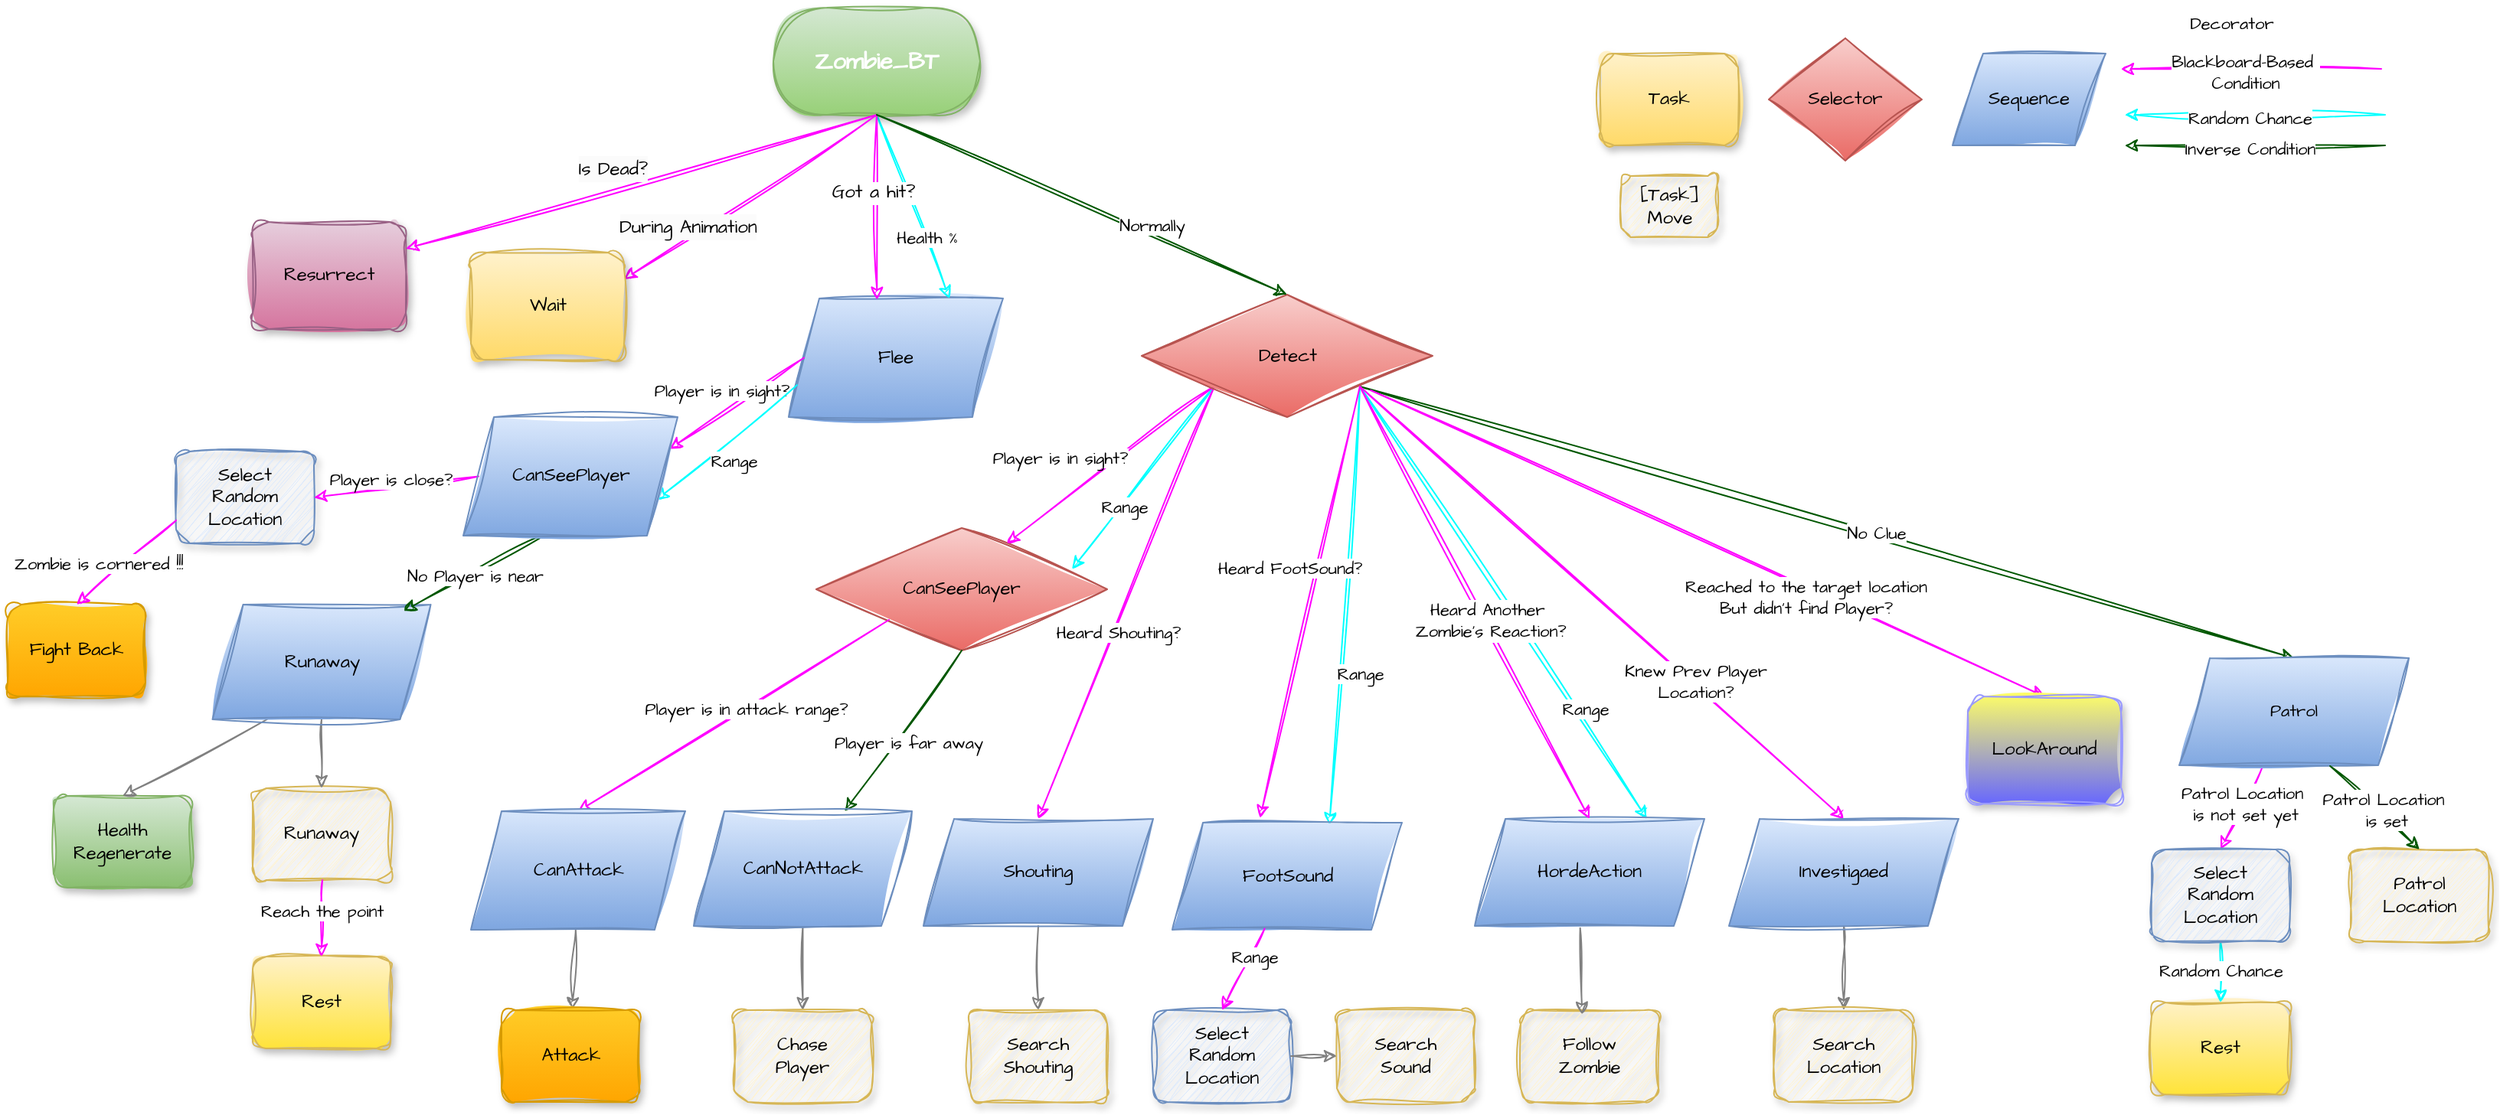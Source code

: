 <mxfile version="27.1.6">
  <diagram name="Page-1" id="10a91c8b-09ff-31b1-d368-03940ed4cc9e">
    <mxGraphModel dx="2084" dy="1140" grid="1" gridSize="10" guides="1" tooltips="1" connect="1" arrows="1" fold="1" page="1" pageScale="1" pageWidth="1100" pageHeight="850" background="none" math="0" shadow="0">
      <root>
        <mxCell id="0" />
        <mxCell id="1" parent="0" />
        <mxCell id="JoEFmla9b-kJ9-vileVf-28" value="Flee" style="shape=parallelogram;perimeter=parallelogramPerimeter;whiteSpace=wrap;html=1;fixedSize=1;sketch=1;hachureGap=4;jiggle=2;curveFitting=1;fontFamily=Architects Daughter;fontSource=https%3A%2F%2Ffonts.googleapis.com%2Fcss%3Ffamily%3DArchitects%2BDaughter;fillColor=#dae8fc;gradientColor=#7ea6e0;strokeColor=#6c8ebf;" parent="1" vertex="1">
          <mxGeometry x="670" y="200" width="140" height="77.5" as="geometry" />
        </mxCell>
        <mxCell id="UjzeRyzxe-JirhQYJkpm-44" style="rounded=0;sketch=1;hachureGap=4;jiggle=2;curveFitting=1;orthogonalLoop=1;jettySize=auto;html=1;fontFamily=Architects Daughter;fontSource=https%3A%2F%2Ffonts.googleapis.com%2Fcss%3Ffamily%3DArchitects%2BDaughter;anchorPointDirection=1;startFill=1;bendable=1;simplification=0;arcSize=20;fillOpacity=100;strokeOpacity=100;perimeterSpacing=0;orthogonal=0;jumpStyle=none;fillColor=#b0e3e6;strokeColor=#00FFFF;exitX=0.5;exitY=1;exitDx=0;exitDy=0;entryX=0.75;entryY=0;entryDx=0;entryDy=0;" parent="1" source="gGJAbAsKnIqdadsWA6wg-2" target="JoEFmla9b-kJ9-vileVf-28" edge="1">
          <mxGeometry relative="1" as="geometry">
            <mxPoint x="520" y="250" as="sourcePoint" />
            <mxPoint x="511.237" y="168.731" as="targetPoint" />
          </mxGeometry>
        </mxCell>
        <mxCell id="UjzeRyzxe-JirhQYJkpm-45" value="Health %" style="edgeLabel;html=1;align=center;verticalAlign=middle;resizable=0;points=[];sketch=1;hachureGap=4;jiggle=2;curveFitting=1;fontFamily=Architects Daughter;fontSource=https%3A%2F%2Ffonts.googleapis.com%2Fcss%3Ffamily%3DArchitects%2BDaughter;" parent="UjzeRyzxe-JirhQYJkpm-44" vertex="1" connectable="0">
          <mxGeometry x="0.049" y="2" relative="1" as="geometry">
            <mxPoint x="6" y="18" as="offset" />
          </mxGeometry>
        </mxCell>
        <mxCell id="HmZeAoz7OXI5nGcgTGWF-1" style="rounded=0;sketch=1;hachureGap=4;jiggle=2;curveFitting=1;orthogonalLoop=1;jettySize=auto;html=1;exitX=1;exitY=1;exitDx=0;exitDy=0;fontFamily=Architects Daughter;fontSource=https%3A%2F%2Ffonts.googleapis.com%2Fcss%3Ffamily%3DArchitects%2BDaughter;fillColor=#d5e8d4;gradientColor=#97d077;strokeColor=#00FFFF;entryX=0.75;entryY=0;entryDx=0;entryDy=0;" parent="1" source="gGJAbAsKnIqdadsWA6wg-8" target="UjzeRyzxe-JirhQYJkpm-38" edge="1">
          <mxGeometry relative="1" as="geometry">
            <mxPoint x="1119" y="210" as="sourcePoint" />
            <mxPoint x="1122.5" y="540" as="targetPoint" />
          </mxGeometry>
        </mxCell>
        <mxCell id="HmZeAoz7OXI5nGcgTGWF-2" value="Range" style="edgeLabel;html=1;align=center;verticalAlign=middle;resizable=0;points=[];sketch=1;hachureGap=4;jiggle=2;curveFitting=1;fontFamily=Architects Daughter;fontSource=https%3A%2F%2Ffonts.googleapis.com%2Fcss%3Ffamily%3DArchitects%2BDaughter;" parent="HmZeAoz7OXI5nGcgTGWF-1" vertex="1" connectable="0">
          <mxGeometry x="0.258" relative="1" as="geometry">
            <mxPoint x="29" y="32" as="offset" />
          </mxGeometry>
        </mxCell>
        <mxCell id="09XxZc1g37a5Un7T-y1D-8" style="rounded=0;sketch=1;hachureGap=4;jiggle=2;curveFitting=1;orthogonalLoop=1;jettySize=auto;html=1;exitX=1;exitY=1;exitDx=0;exitDy=0;fontFamily=Architects Daughter;fontSource=https%3A%2F%2Ffonts.googleapis.com%2Fcss%3Ffamily%3DArchitects%2BDaughter;fillColor=#d5e8d4;gradientColor=#97d077;strokeColor=#00FFFF;entryX=0.684;entryY=0.024;entryDx=0;entryDy=0;entryPerimeter=0;" parent="1" source="gGJAbAsKnIqdadsWA6wg-8" target="DmyO-TmC5lkpLwxQltIJ-2" edge="1">
          <mxGeometry relative="1" as="geometry">
            <mxPoint x="975.5" y="290" as="sourcePoint" />
            <mxPoint x="942.5" y="540" as="targetPoint" />
          </mxGeometry>
        </mxCell>
        <mxCell id="09XxZc1g37a5Un7T-y1D-10" value="Range" style="edgeLabel;html=1;align=center;verticalAlign=middle;resizable=0;points=[];sketch=1;hachureGap=4;jiggle=2;curveFitting=1;fontFamily=Architects Daughter;fontSource=https%3A%2F%2Ffonts.googleapis.com%2Fcss%3Ffamily%3DArchitects%2BDaughter;" parent="09XxZc1g37a5Un7T-y1D-8" vertex="1" connectable="0">
          <mxGeometry x="0.258" relative="1" as="geometry">
            <mxPoint x="12" y="7" as="offset" />
          </mxGeometry>
        </mxCell>
        <mxCell id="DmyO-TmC5lkpLwxQltIJ-7" style="rounded=0;sketch=1;hachureGap=4;jiggle=2;curveFitting=1;orthogonalLoop=1;jettySize=auto;html=1;exitX=1;exitY=1;exitDx=0;exitDy=0;entryX=0.382;entryY=-0.043;entryDx=0;entryDy=0;fontFamily=Architects Daughter;fontSource=https%3A%2F%2Ffonts.googleapis.com%2Fcss%3Ffamily%3DArchitects%2BDaughter;fillColor=#d5e8d4;gradientColor=#97d077;strokeColor=#FF00FF;entryPerimeter=0;" parent="1" source="gGJAbAsKnIqdadsWA6wg-8" target="DmyO-TmC5lkpLwxQltIJ-2" edge="1">
          <mxGeometry relative="1" as="geometry" />
        </mxCell>
        <mxCell id="UjzeRyzxe-JirhQYJkpm-43" value="Heard FootSound?" style="edgeLabel;html=1;align=center;verticalAlign=middle;resizable=0;points=[];sketch=1;hachureGap=4;jiggle=2;curveFitting=1;fontFamily=Architects Daughter;fontSource=https%3A%2F%2Ffonts.googleapis.com%2Fcss%3Ffamily%3DArchitects%2BDaughter;" parent="DmyO-TmC5lkpLwxQltIJ-7" vertex="1" connectable="0">
          <mxGeometry x="-0.35" y="-3" relative="1" as="geometry">
            <mxPoint x="-22" y="27" as="offset" />
          </mxGeometry>
        </mxCell>
        <mxCell id="gGJAbAsKnIqdadsWA6wg-10" value="CanSeePlayer" style="rhombus;whiteSpace=wrap;html=1;sketch=1;hachureGap=4;jiggle=2;curveFitting=1;fontFamily=Architects Daughter;fontSource=https%3A%2F%2Ffonts.googleapis.com%2Fcss%3Ffamily%3DArchitects%2BDaughter;fillColor=#f8cecc;gradientColor=#ea6b66;strokeColor=#b85450;" parent="1" vertex="1">
          <mxGeometry x="688" y="350" width="190" height="80" as="geometry" />
        </mxCell>
        <mxCell id="09XxZc1g37a5Un7T-y1D-5" style="rounded=0;sketch=1;hachureGap=4;jiggle=2;curveFitting=1;orthogonalLoop=1;jettySize=auto;html=1;exitX=0;exitY=1;exitDx=0;exitDy=0;fontFamily=Architects Daughter;fontSource=https%3A%2F%2Ffonts.googleapis.com%2Fcss%3Ffamily%3DArchitects%2BDaughter;anchorPointDirection=1;startFill=1;bendable=1;simplification=0;arcSize=20;fillOpacity=100;strokeOpacity=100;perimeterSpacing=0;orthogonal=0;jumpStyle=none;fillColor=#d5e8d4;gradientColor=#97d077;strokeColor=#00FFFF;entryX=0.879;entryY=0.336;entryDx=0;entryDy=0;entryPerimeter=0;" parent="1" source="gGJAbAsKnIqdadsWA6wg-8" target="gGJAbAsKnIqdadsWA6wg-10" edge="1">
          <mxGeometry relative="1" as="geometry">
            <mxPoint x="880.5" y="290" as="sourcePoint" />
            <mxPoint x="745.5" y="376" as="targetPoint" />
          </mxGeometry>
        </mxCell>
        <mxCell id="09XxZc1g37a5Un7T-y1D-7" value="Range" style="edgeLabel;html=1;align=center;verticalAlign=middle;resizable=0;points=[];sketch=1;hachureGap=4;jiggle=2;curveFitting=1;fontFamily=Architects Daughter;fontSource=https%3A%2F%2Ffonts.googleapis.com%2Fcss%3Ffamily%3DArchitects%2BDaughter;" parent="09XxZc1g37a5Un7T-y1D-5" vertex="1" connectable="0">
          <mxGeometry x="0.3" y="1" relative="1" as="geometry">
            <mxPoint as="offset" />
          </mxGeometry>
        </mxCell>
        <mxCell id="gGJAbAsKnIqdadsWA6wg-2" value="&lt;div&gt;&lt;font style=&quot;color: rgb(255, 255, 255); font-size: 15px;&quot;&gt;&lt;b&gt;Zombie_&lt;span style=&quot;background-color: initial;&quot;&gt;BT&lt;/span&gt;&lt;/b&gt;&lt;/font&gt;&lt;/div&gt;" style="whiteSpace=wrap;html=1;rounded=1;shadow=1;labelBackgroundColor=none;strokeWidth=1;fontFamily=Architects Daughter;fontSize=12;align=center;sketch=1;curveFitting=1;jiggle=2;fontSource=https%3A%2F%2Ffonts.googleapis.com%2Fcss%3Ffamily%3DArchitects%2BDaughter;arcSize=50;fillColor=#d5e8d4;strokeColor=#82b366;gradientColor=#97d077;" parent="1" vertex="1">
          <mxGeometry x="660" y="10" width="135" height="70" as="geometry" />
        </mxCell>
        <mxCell id="gGJAbAsKnIqdadsWA6wg-14" style="rounded=0;sketch=1;hachureGap=4;jiggle=2;curveFitting=1;orthogonalLoop=1;jettySize=auto;html=1;exitX=0;exitY=1;exitDx=0;exitDy=0;fontFamily=Architects Daughter;fontSource=https%3A%2F%2Ffonts.googleapis.com%2Fcss%3Ffamily%3DArchitects%2BDaughter;anchorPointDirection=1;startFill=1;bendable=1;simplification=0;arcSize=20;fillOpacity=100;strokeOpacity=100;perimeterSpacing=0;orthogonal=0;jumpStyle=none;fillColor=#d5e8d4;gradientColor=#97d077;strokeColor=#FF00FF;entryX=0.655;entryY=0.125;entryDx=0;entryDy=0;entryPerimeter=0;" parent="1" source="gGJAbAsKnIqdadsWA6wg-8" target="gGJAbAsKnIqdadsWA6wg-10" edge="1">
          <mxGeometry relative="1" as="geometry" />
        </mxCell>
        <mxCell id="UjzeRyzxe-JirhQYJkpm-3" value="Player is in sight?" style="edgeLabel;html=1;align=center;verticalAlign=middle;resizable=0;points=[];sketch=1;hachureGap=4;jiggle=2;curveFitting=1;fontFamily=Architects Daughter;fontSource=https%3A%2F%2Ffonts.googleapis.com%2Fcss%3Ffamily%3DArchitects%2BDaughter;" parent="gGJAbAsKnIqdadsWA6wg-14" vertex="1" connectable="0">
          <mxGeometry x="0.031" y="-3" relative="1" as="geometry">
            <mxPoint x="-30" y="-4" as="offset" />
          </mxGeometry>
        </mxCell>
        <mxCell id="DmyO-TmC5lkpLwxQltIJ-4" style="rounded=0;sketch=1;hachureGap=4;jiggle=2;curveFitting=1;orthogonalLoop=1;jettySize=auto;html=1;exitX=1;exitY=1;exitDx=0;exitDy=0;entryX=0.5;entryY=0;entryDx=0;entryDy=0;fontFamily=Architects Daughter;fontSource=https%3A%2F%2Ffonts.googleapis.com%2Fcss%3Ffamily%3DArchitects%2BDaughter;fillColor=#008a00;strokeColor=#005700;" parent="1" source="gGJAbAsKnIqdadsWA6wg-8" target="DmyO-TmC5lkpLwxQltIJ-3" edge="1">
          <mxGeometry relative="1" as="geometry" />
        </mxCell>
        <mxCell id="UjzeRyzxe-JirhQYJkpm-7" value="No Clue" style="edgeLabel;html=1;align=center;verticalAlign=middle;resizable=0;points=[];sketch=1;hachureGap=4;jiggle=2;curveFitting=1;fontFamily=Architects Daughter;fontSource=https%3A%2F%2Ffonts.googleapis.com%2Fcss%3Ffamily%3DArchitects%2BDaughter;" parent="DmyO-TmC5lkpLwxQltIJ-4" vertex="1" connectable="0">
          <mxGeometry x="0.101" y="3" relative="1" as="geometry">
            <mxPoint as="offset" />
          </mxGeometry>
        </mxCell>
        <mxCell id="DmyO-TmC5lkpLwxQltIJ-6" style="rounded=0;sketch=1;hachureGap=4;jiggle=2;curveFitting=1;orthogonalLoop=1;jettySize=auto;html=1;exitX=0;exitY=1;exitDx=0;exitDy=0;entryX=0.5;entryY=0;entryDx=0;entryDy=0;fontFamily=Architects Daughter;fontSource=https%3A%2F%2Ffonts.googleapis.com%2Fcss%3Ffamily%3DArchitects%2BDaughter;fillColor=#d5e8d4;gradientColor=#97d077;strokeColor=#FF00FF;" parent="1" source="gGJAbAsKnIqdadsWA6wg-8" target="DmyO-TmC5lkpLwxQltIJ-1" edge="1">
          <mxGeometry relative="1" as="geometry" />
        </mxCell>
        <mxCell id="UjzeRyzxe-JirhQYJkpm-4" value="Heard Shouting?" style="edgeLabel;html=1;align=center;verticalAlign=middle;resizable=0;points=[];sketch=1;hachureGap=4;jiggle=2;curveFitting=1;fontFamily=Architects Daughter;fontSource=https%3A%2F%2Ffonts.googleapis.com%2Fcss%3Ffamily%3DArchitects%2BDaughter;" parent="DmyO-TmC5lkpLwxQltIJ-6" vertex="1" connectable="0">
          <mxGeometry x="-0.056" y="2" relative="1" as="geometry">
            <mxPoint x="-11" y="26" as="offset" />
          </mxGeometry>
        </mxCell>
        <mxCell id="DmyO-TmC5lkpLwxQltIJ-9" style="rounded=0;sketch=1;hachureGap=4;jiggle=2;curveFitting=1;orthogonalLoop=1;jettySize=auto;html=1;entryX=0.5;entryY=0;entryDx=0;entryDy=0;fontFamily=Architects Daughter;fontSource=https%3A%2F%2Ffonts.googleapis.com%2Fcss%3Ffamily%3DArchitects%2BDaughter;fillColor=#d5e8d4;gradientColor=#97d077;strokeColor=#FF00FF;exitX=1;exitY=1;exitDx=0;exitDy=0;" parent="1" source="gGJAbAsKnIqdadsWA6wg-8" target="DmyO-TmC5lkpLwxQltIJ-8" edge="1">
          <mxGeometry relative="1" as="geometry">
            <mxPoint x="1082.5" y="280" as="sourcePoint" />
          </mxGeometry>
        </mxCell>
        <mxCell id="UjzeRyzxe-JirhQYJkpm-6" value="Knew Prev Player&lt;br&gt;Location?" style="edgeLabel;html=1;align=center;verticalAlign=middle;resizable=0;points=[];sketch=1;hachureGap=4;jiggle=2;curveFitting=1;fontFamily=Architects Daughter;fontSource=https%3A%2F%2Ffonts.googleapis.com%2Fcss%3Ffamily%3DArchitects%2BDaughter;" parent="DmyO-TmC5lkpLwxQltIJ-9" vertex="1" connectable="0">
          <mxGeometry x="0.062" y="1" relative="1" as="geometry">
            <mxPoint x="50" y="43" as="offset" />
          </mxGeometry>
        </mxCell>
        <mxCell id="gGJAbAsKnIqdadsWA6wg-8" value="Detect" style="rhombus;whiteSpace=wrap;html=1;sketch=1;hachureGap=4;jiggle=2;curveFitting=1;fontFamily=Architects Daughter;fontSource=https%3A%2F%2Ffonts.googleapis.com%2Fcss%3Ffamily%3DArchitects%2BDaughter;fillColor=#f8cecc;gradientColor=#ea6b66;strokeColor=#b85450;" parent="1" vertex="1">
          <mxGeometry x="900.5" y="197.5" width="190" height="80" as="geometry" />
        </mxCell>
        <mxCell id="DmyO-TmC5lkpLwxQltIJ-13" style="rounded=0;sketch=1;hachureGap=4;jiggle=2;curveFitting=1;orthogonalLoop=1;jettySize=auto;html=1;exitX=0;exitY=1;exitDx=0;exitDy=0;entryX=0.5;entryY=0;entryDx=0;entryDy=0;fontFamily=Architects Daughter;fontSource=https%3A%2F%2Ffonts.googleapis.com%2Fcss%3Ffamily%3DArchitects%2BDaughter;fillColor=#d5e8d4;gradientColor=#97d077;strokeColor=#FF00FF;" parent="1" source="gGJAbAsKnIqdadsWA6wg-10" target="DmyO-TmC5lkpLwxQltIJ-11" edge="1">
          <mxGeometry relative="1" as="geometry" />
        </mxCell>
        <mxCell id="UjzeRyzxe-JirhQYJkpm-8" value="Player is in attack range?" style="edgeLabel;html=1;align=center;verticalAlign=middle;resizable=0;points=[];sketch=1;hachureGap=4;jiggle=2;curveFitting=1;fontFamily=Architects Daughter;fontSource=https%3A%2F%2Ffonts.googleapis.com%2Fcss%3Ffamily%3DArchitects%2BDaughter;" parent="DmyO-TmC5lkpLwxQltIJ-13" vertex="1" connectable="0">
          <mxGeometry x="-0.075" relative="1" as="geometry">
            <mxPoint as="offset" />
          </mxGeometry>
        </mxCell>
        <mxCell id="DmyO-TmC5lkpLwxQltIJ-14" style="rounded=0;sketch=1;hachureGap=4;jiggle=2;curveFitting=1;orthogonalLoop=1;jettySize=auto;html=1;fontFamily=Architects Daughter;fontSource=https%3A%2F%2Ffonts.googleapis.com%2Fcss%3Ffamily%3DArchitects%2BDaughter;fillColor=#008a00;gradientColor=#97d077;strokeColor=#005700;align=center;verticalAlign=middle;fontSize=11;fontColor=default;labelBackgroundColor=default;endArrow=classic;exitX=0.5;exitY=1;exitDx=0;exitDy=0;" parent="1" source="gGJAbAsKnIqdadsWA6wg-10" target="DmyO-TmC5lkpLwxQltIJ-12" edge="1">
          <mxGeometry relative="1" as="geometry">
            <mxPoint x="582.5" y="310" as="sourcePoint" />
          </mxGeometry>
        </mxCell>
        <mxCell id="UjzeRyzxe-JirhQYJkpm-9" value="Player is far away" style="edgeLabel;html=1;align=center;verticalAlign=middle;resizable=0;points=[];sketch=1;hachureGap=4;jiggle=2;curveFitting=1;fontFamily=Architects Daughter;fontSource=https%3A%2F%2Ffonts.googleapis.com%2Fcss%3Ffamily%3DArchitects%2BDaughter;rounded=0;strokeColor=#005700;fontSize=11;fontColor=default;labelBackgroundColor=default;fillColor=#008a00;" parent="DmyO-TmC5lkpLwxQltIJ-14" vertex="1" connectable="0">
          <mxGeometry x="0.031" relative="1" as="geometry">
            <mxPoint x="4" y="6" as="offset" />
          </mxGeometry>
        </mxCell>
        <mxCell id="gGJAbAsKnIqdadsWA6wg-11" value="Selector" style="rhombus;whiteSpace=wrap;html=1;sketch=1;hachureGap=4;jiggle=2;curveFitting=1;fontFamily=Architects Daughter;fontSource=https%3A%2F%2Ffonts.googleapis.com%2Fcss%3Ffamily%3DArchitects%2BDaughter;fillColor=#f8cecc;gradientColor=#ea6b66;strokeColor=#b85450;" parent="1" vertex="1">
          <mxGeometry x="1310" y="30" width="100" height="80" as="geometry" />
        </mxCell>
        <mxCell id="gGJAbAsKnIqdadsWA6wg-12" value="&lt;div&gt;Task&lt;/div&gt;" style="whiteSpace=wrap;html=1;rounded=1;shadow=1;labelBackgroundColor=none;strokeWidth=1;fontFamily=Architects Daughter;fontSize=12;align=center;sketch=1;curveFitting=1;jiggle=2;fontSource=https%3A%2F%2Ffonts.googleapis.com%2Fcss%3Ffamily%3DArchitects%2BDaughter;fillColor=#fff2cc;gradientColor=#ffd966;strokeColor=#d6b656;" parent="1" vertex="1">
          <mxGeometry x="1200" y="40" width="90" height="60" as="geometry" />
        </mxCell>
        <mxCell id="gGJAbAsKnIqdadsWA6wg-13" value="Sequence" style="shape=parallelogram;perimeter=parallelogramPerimeter;whiteSpace=wrap;html=1;fixedSize=1;sketch=1;hachureGap=4;jiggle=2;curveFitting=1;fontFamily=Architects Daughter;fontSource=https%3A%2F%2Ffonts.googleapis.com%2Fcss%3Ffamily%3DArchitects%2BDaughter;fillColor=#dae8fc;gradientColor=#7ea6e0;strokeColor=#6c8ebf;" parent="1" vertex="1">
          <mxGeometry x="1430" y="40" width="100" height="60" as="geometry" />
        </mxCell>
        <mxCell id="DmyO-TmC5lkpLwxQltIJ-25" style="rounded=0;sketch=1;hachureGap=4;jiggle=2;curveFitting=1;orthogonalLoop=1;jettySize=auto;html=1;entryX=0.5;entryY=0;entryDx=0;entryDy=0;fontFamily=Architects Daughter;fontSource=https%3A%2F%2Ffonts.googleapis.com%2Fcss%3Ffamily%3DArchitects%2BDaughter;strokeColor=#808080;" parent="1" source="DmyO-TmC5lkpLwxQltIJ-1" target="DmyO-TmC5lkpLwxQltIJ-20" edge="1">
          <mxGeometry relative="1" as="geometry" />
        </mxCell>
        <mxCell id="DmyO-TmC5lkpLwxQltIJ-1" value="Shouting" style="shape=parallelogram;perimeter=parallelogramPerimeter;whiteSpace=wrap;html=1;fixedSize=1;sketch=1;hachureGap=4;jiggle=2;curveFitting=1;fontFamily=Architects Daughter;fontSource=https%3A%2F%2Ffonts.googleapis.com%2Fcss%3Ffamily%3DArchitects%2BDaughter;fillColor=#dae8fc;gradientColor=#7ea6e0;strokeColor=#6c8ebf;" parent="1" vertex="1">
          <mxGeometry x="758" y="540" width="150" height="70" as="geometry" />
        </mxCell>
        <mxCell id="DmyO-TmC5lkpLwxQltIJ-2" value="FootSound" style="shape=parallelogram;perimeter=parallelogramPerimeter;whiteSpace=wrap;html=1;fixedSize=1;sketch=1;hachureGap=4;jiggle=2;curveFitting=1;fontFamily=Architects Daughter;fontSource=https%3A%2F%2Ffonts.googleapis.com%2Fcss%3Ffamily%3DArchitects%2BDaughter;fillColor=#dae8fc;gradientColor=#7ea6e0;strokeColor=#6c8ebf;" parent="1" vertex="1">
          <mxGeometry x="920.5" y="542.5" width="150" height="70" as="geometry" />
        </mxCell>
        <mxCell id="DmyO-TmC5lkpLwxQltIJ-28" style="rounded=0;sketch=1;hachureGap=4;jiggle=2;curveFitting=1;orthogonalLoop=1;jettySize=auto;html=1;exitX=0.36;exitY=1.027;exitDx=0;exitDy=0;entryX=0.5;entryY=0;entryDx=0;entryDy=0;fontFamily=Architects Daughter;fontSource=https%3A%2F%2Ffonts.googleapis.com%2Fcss%3Ffamily%3DArchitects%2BDaughter;strokeColor=#FF00FF;fillColor=#008a00;exitPerimeter=0;" parent="1" source="DmyO-TmC5lkpLwxQltIJ-3" target="8jHAZU9srkW0LFbLFwic-4" edge="1">
          <mxGeometry relative="1" as="geometry">
            <mxPoint x="1605" y="550" as="targetPoint" />
          </mxGeometry>
        </mxCell>
        <mxCell id="8jHAZU9srkW0LFbLFwic-7" value="Patrol Location&amp;nbsp;&lt;div&gt;is not set yet&lt;/div&gt;" style="edgeLabel;html=1;align=center;verticalAlign=middle;resizable=0;points=[];sketch=1;hachureGap=4;jiggle=2;curveFitting=1;fontFamily=Architects Daughter;fontSource=https%3A%2F%2Ffonts.googleapis.com%2Fcss%3Ffamily%3DArchitects%2BDaughter;" parent="DmyO-TmC5lkpLwxQltIJ-28" vertex="1" connectable="0">
          <mxGeometry x="-0.148" relative="1" as="geometry">
            <mxPoint as="offset" />
          </mxGeometry>
        </mxCell>
        <mxCell id="DmyO-TmC5lkpLwxQltIJ-3" value="&lt;span style=&quot;font-size: 11px; text-wrap-mode: nowrap;&quot;&gt;Patrol&lt;/span&gt;" style="shape=parallelogram;perimeter=parallelogramPerimeter;whiteSpace=wrap;html=1;fixedSize=1;sketch=1;hachureGap=4;jiggle=2;curveFitting=1;fontFamily=Architects Daughter;fontSource=https%3A%2F%2Ffonts.googleapis.com%2Fcss%3Ffamily%3DArchitects%2BDaughter;fillColor=#dae8fc;gradientColor=#7ea6e0;strokeColor=#6c8ebf;align=center;verticalAlign=middle;fontSize=12;fontColor=default;" parent="1" vertex="1">
          <mxGeometry x="1578" y="435" width="150" height="70" as="geometry" />
        </mxCell>
        <mxCell id="DmyO-TmC5lkpLwxQltIJ-27" style="rounded=0;sketch=1;hachureGap=4;jiggle=2;curveFitting=1;orthogonalLoop=1;jettySize=auto;html=1;exitX=0.5;exitY=1;exitDx=0;exitDy=0;entryX=0.5;entryY=0;entryDx=0;entryDy=0;fontFamily=Architects Daughter;fontSource=https%3A%2F%2Ffonts.googleapis.com%2Fcss%3Ffamily%3DArchitects%2BDaughter;strokeColor=#808080;" parent="1" source="DmyO-TmC5lkpLwxQltIJ-8" target="DmyO-TmC5lkpLwxQltIJ-23" edge="1">
          <mxGeometry relative="1" as="geometry" />
        </mxCell>
        <mxCell id="DmyO-TmC5lkpLwxQltIJ-8" value="Investigaed" style="shape=parallelogram;perimeter=parallelogramPerimeter;whiteSpace=wrap;html=1;fixedSize=1;sketch=1;hachureGap=4;jiggle=2;curveFitting=1;fontFamily=Architects Daughter;fontSource=https%3A%2F%2Ffonts.googleapis.com%2Fcss%3Ffamily%3DArchitects%2BDaughter;fillColor=#dae8fc;gradientColor=#7ea6e0;strokeColor=#6c8ebf;" parent="1" vertex="1">
          <mxGeometry x="1284" y="540" width="150" height="70" as="geometry" />
        </mxCell>
        <mxCell id="DmyO-TmC5lkpLwxQltIJ-17" style="rounded=0;sketch=1;hachureGap=4;jiggle=2;curveFitting=1;orthogonalLoop=1;jettySize=auto;html=1;fontFamily=Architects Daughter;fontSource=https%3A%2F%2Ffonts.googleapis.com%2Fcss%3Ffamily%3DArchitects%2BDaughter;fillColor=#f5f5f5;strokeColor=#808080;gradientColor=#b3b3b3;" parent="1" source="DmyO-TmC5lkpLwxQltIJ-11" target="DmyO-TmC5lkpLwxQltIJ-15" edge="1">
          <mxGeometry relative="1" as="geometry" />
        </mxCell>
        <mxCell id="DmyO-TmC5lkpLwxQltIJ-11" value="CanAttack" style="shape=parallelogram;perimeter=parallelogramPerimeter;whiteSpace=wrap;html=1;fixedSize=1;sketch=1;hachureGap=4;jiggle=2;curveFitting=1;fontFamily=Architects Daughter;fontSource=https%3A%2F%2Ffonts.googleapis.com%2Fcss%3Ffamily%3DArchitects%2BDaughter;fillColor=#dae8fc;gradientColor=#7ea6e0;strokeColor=#6c8ebf;" parent="1" vertex="1">
          <mxGeometry x="462.5" y="535" width="140" height="77.5" as="geometry" />
        </mxCell>
        <mxCell id="DmyO-TmC5lkpLwxQltIJ-18" style="rounded=0;sketch=1;hachureGap=4;jiggle=2;curveFitting=1;orthogonalLoop=1;jettySize=auto;html=1;exitX=0.5;exitY=1;exitDx=0;exitDy=0;entryX=0.5;entryY=0;entryDx=0;entryDy=0;fontFamily=Architects Daughter;fontSource=https%3A%2F%2Ffonts.googleapis.com%2Fcss%3Ffamily%3DArchitects%2BDaughter;strokeColor=#808080;" parent="1" source="DmyO-TmC5lkpLwxQltIJ-12" target="DmyO-TmC5lkpLwxQltIJ-16" edge="1">
          <mxGeometry relative="1" as="geometry" />
        </mxCell>
        <mxCell id="DmyO-TmC5lkpLwxQltIJ-12" value="CanNotAttack" style="shape=parallelogram;perimeter=parallelogramPerimeter;whiteSpace=wrap;html=1;fixedSize=1;sketch=1;hachureGap=4;jiggle=2;curveFitting=1;fontFamily=Architects Daughter;fontSource=https%3A%2F%2Ffonts.googleapis.com%2Fcss%3Ffamily%3DArchitects%2BDaughter;fillColor=#dae8fc;gradientColor=#7ea6e0;strokeColor=#6c8ebf;align=center;verticalAlign=middle;fontSize=12;fontColor=default;" parent="1" vertex="1">
          <mxGeometry x="608" y="535" width="142.5" height="75" as="geometry" />
        </mxCell>
        <mxCell id="DmyO-TmC5lkpLwxQltIJ-15" value="&lt;div&gt;Attack&lt;/div&gt;" style="whiteSpace=wrap;html=1;rounded=1;shadow=1;labelBackgroundColor=none;strokeWidth=1;fontFamily=Architects Daughter;fontSize=12;align=center;sketch=1;curveFitting=1;jiggle=2;fontSource=https%3A%2F%2Ffonts.googleapis.com%2Fcss%3Ffamily%3DArchitects%2BDaughter;fillColor=#ffcd28;strokeColor=#d79b00;gradientColor=#ffa500;" parent="1" vertex="1">
          <mxGeometry x="482.5" y="665" width="90" height="60" as="geometry" />
        </mxCell>
        <mxCell id="DmyO-TmC5lkpLwxQltIJ-16" value="&lt;div&gt;Chase&lt;br&gt;Player&lt;/div&gt;" style="whiteSpace=wrap;html=1;rounded=1;shadow=1;labelBackgroundColor=none;strokeWidth=1;fontFamily=Architects Daughter;fontSize=12;align=center;sketch=1;curveFitting=1;jiggle=2;fontSource=https%3A%2F%2Ffonts.googleapis.com%2Fcss%3Ffamily%3DArchitects%2BDaughter;fillColor=#fff2cc;gradientColor=#ffd966;strokeColor=#d6b656;fillStyle=hachure;verticalAlign=middle;fontColor=default;" parent="1" vertex="1">
          <mxGeometry x="634.25" y="665" width="90" height="60" as="geometry" />
        </mxCell>
        <mxCell id="DmyO-TmC5lkpLwxQltIJ-20" value="&lt;div&gt;Search&lt;br&gt;Shouting&lt;/div&gt;" style="whiteSpace=wrap;html=1;rounded=1;shadow=1;labelBackgroundColor=none;strokeWidth=1;fontFamily=Architects Daughter;fontSize=12;align=center;sketch=1;curveFitting=1;jiggle=2;fontSource=https%3A%2F%2Ffonts.googleapis.com%2Fcss%3Ffamily%3DArchitects%2BDaughter;fillColor=#fff2cc;gradientColor=#ffd966;strokeColor=#d6b656;fillStyle=hachure;verticalAlign=middle;fontColor=default;" parent="1" vertex="1">
          <mxGeometry x="788" y="665" width="90" height="60" as="geometry" />
        </mxCell>
        <mxCell id="DmyO-TmC5lkpLwxQltIJ-22" value="Search&lt;br&gt;Sound" style="whiteSpace=wrap;html=1;rounded=1;shadow=1;labelBackgroundColor=none;strokeWidth=1;fontFamily=Architects Daughter;fontSize=12;align=center;sketch=1;curveFitting=1;jiggle=2;fontSource=https%3A%2F%2Ffonts.googleapis.com%2Fcss%3Ffamily%3DArchitects%2BDaughter;fillColor=#fff2cc;gradientColor=#ffd966;strokeColor=#d6b656;fillStyle=hachure;verticalAlign=middle;fontColor=default;" parent="1" vertex="1">
          <mxGeometry x="1028" y="665" width="90" height="60" as="geometry" />
        </mxCell>
        <mxCell id="DmyO-TmC5lkpLwxQltIJ-23" value="Search&lt;br&gt;Location" style="whiteSpace=wrap;html=1;rounded=1;shadow=1;labelBackgroundColor=none;strokeWidth=1;fontFamily=Architects Daughter;fontSize=12;align=center;sketch=1;curveFitting=1;jiggle=2;fontSource=https%3A%2F%2Ffonts.googleapis.com%2Fcss%3Ffamily%3DArchitects%2BDaughter;fillColor=#fff2cc;gradientColor=#ffd966;strokeColor=#d6b656;fillStyle=hachure;verticalAlign=middle;fontColor=default;" parent="1" vertex="1">
          <mxGeometry x="1314" y="665" width="90" height="60" as="geometry" />
        </mxCell>
        <mxCell id="UjzeRyzxe-JirhQYJkpm-1" style="rounded=0;sketch=1;hachureGap=4;jiggle=2;curveFitting=1;orthogonalLoop=1;jettySize=auto;html=1;fontFamily=Architects Daughter;fontSource=https%3A%2F%2Ffonts.googleapis.com%2Fcss%3Ffamily%3DArchitects%2BDaughter;anchorPointDirection=1;startFill=1;bendable=1;simplification=0;arcSize=20;fillOpacity=100;strokeOpacity=100;perimeterSpacing=0;orthogonal=0;jumpStyle=none;strokeColor=#FF00FF;fillColor=#e3c800;" parent="1" edge="1">
          <mxGeometry relative="1" as="geometry">
            <mxPoint x="1710" y="50" as="sourcePoint" />
            <mxPoint x="1540" y="50" as="targetPoint" />
          </mxGeometry>
        </mxCell>
        <mxCell id="UjzeRyzxe-JirhQYJkpm-2" value="Blackboard-Based&amp;nbsp;&lt;div&gt;Condition&lt;/div&gt;" style="edgeLabel;html=1;align=center;verticalAlign=middle;resizable=0;points=[];sketch=1;hachureGap=4;jiggle=2;curveFitting=1;fontFamily=Architects Daughter;fontSource=https%3A%2F%2Ffonts.googleapis.com%2Fcss%3Ffamily%3DArchitects%2BDaughter;" parent="UjzeRyzxe-JirhQYJkpm-1" vertex="1" connectable="0">
          <mxGeometry x="0.049" y="2" relative="1" as="geometry">
            <mxPoint as="offset" />
          </mxGeometry>
        </mxCell>
        <mxCell id="UjzeRyzxe-JirhQYJkpm-10" value="Rest" style="whiteSpace=wrap;html=1;rounded=1;shadow=1;labelBackgroundColor=none;strokeWidth=1;fontFamily=Architects Daughter;fontSize=12;align=center;sketch=1;curveFitting=1;jiggle=2;fontSource=https%3A%2F%2Ffonts.googleapis.com%2Fcss%3Ffamily%3DArchitects%2BDaughter;fillColor=#fff2cc;gradientColor=#FFE337;strokeColor=#d6b656;" parent="1" vertex="1">
          <mxGeometry x="1560" y="660" width="90" height="60" as="geometry" />
        </mxCell>
        <mxCell id="UjzeRyzxe-JirhQYJkpm-11" style="rounded=0;sketch=1;hachureGap=4;jiggle=2;curveFitting=1;orthogonalLoop=1;jettySize=auto;html=1;entryX=0.5;entryY=0;entryDx=0;entryDy=0;fontFamily=Architects Daughter;fontSource=https%3A%2F%2Ffonts.googleapis.com%2Fcss%3Ffamily%3DArchitects%2BDaughter;fillColor=#d5e8d4;gradientColor=#97d077;strokeColor=#00FFFF;exitX=0.5;exitY=1;exitDx=0;exitDy=0;" parent="1" source="8jHAZU9srkW0LFbLFwic-4" target="UjzeRyzxe-JirhQYJkpm-10" edge="1">
          <mxGeometry relative="1" as="geometry">
            <mxPoint x="1605" y="610" as="sourcePoint" />
            <mxPoint x="1833" y="675" as="targetPoint" />
          </mxGeometry>
        </mxCell>
        <mxCell id="UjzeRyzxe-JirhQYJkpm-13" value="Random Chance" style="edgeLabel;html=1;align=center;verticalAlign=middle;resizable=0;points=[];sketch=1;hachureGap=4;jiggle=2;curveFitting=1;fontFamily=Architects Daughter;fontSource=https%3A%2F%2Ffonts.googleapis.com%2Fcss%3Ffamily%3DArchitects%2BDaughter;" parent="UjzeRyzxe-JirhQYJkpm-11" vertex="1" connectable="0">
          <mxGeometry x="0.138" y="3" relative="1" as="geometry">
            <mxPoint x="-3" y="-4" as="offset" />
          </mxGeometry>
        </mxCell>
        <mxCell id="UjzeRyzxe-JirhQYJkpm-15" value="Decorator" style="edgeLabel;html=1;align=center;verticalAlign=middle;resizable=0;points=[];sketch=1;hachureGap=4;jiggle=2;curveFitting=1;fontFamily=Architects Daughter;fontSource=https%3A%2F%2Ffonts.googleapis.com%2Fcss%3Ffamily%3DArchitects%2BDaughter;" parent="1" vertex="1" connectable="0">
          <mxGeometry x="1611.999" y="19.996" as="geometry" />
        </mxCell>
        <mxCell id="UjzeRyzxe-JirhQYJkpm-16" style="rounded=0;sketch=1;hachureGap=4;jiggle=2;curveFitting=1;orthogonalLoop=1;jettySize=auto;html=1;fontFamily=Architects Daughter;fontSource=https%3A%2F%2Ffonts.googleapis.com%2Fcss%3Ffamily%3DArchitects%2BDaughter;anchorPointDirection=1;startFill=1;bendable=1;simplification=0;arcSize=20;fillOpacity=100;strokeOpacity=100;perimeterSpacing=0;orthogonal=0;jumpStyle=none;fillColor=#b0e3e6;strokeColor=#00FFFF;" parent="1" edge="1">
          <mxGeometry relative="1" as="geometry">
            <mxPoint x="1712.5" y="80" as="sourcePoint" />
            <mxPoint x="1542.5" y="80" as="targetPoint" />
          </mxGeometry>
        </mxCell>
        <mxCell id="UjzeRyzxe-JirhQYJkpm-17" value="Random Chance" style="edgeLabel;html=1;align=center;verticalAlign=middle;resizable=0;points=[];sketch=1;hachureGap=4;jiggle=2;curveFitting=1;fontFamily=Architects Daughter;fontSource=https%3A%2F%2Ffonts.googleapis.com%2Fcss%3Ffamily%3DArchitects%2BDaughter;" parent="UjzeRyzxe-JirhQYJkpm-16" vertex="1" connectable="0">
          <mxGeometry x="0.049" y="2" relative="1" as="geometry">
            <mxPoint as="offset" />
          </mxGeometry>
        </mxCell>
        <mxCell id="UjzeRyzxe-JirhQYJkpm-19" style="rounded=0;sketch=1;hachureGap=4;jiggle=2;curveFitting=1;orthogonalLoop=1;jettySize=auto;html=1;exitX=0.5;exitY=1;exitDx=0;exitDy=0;fontFamily=Architects Daughter;fontSource=https%3A%2F%2Ffonts.googleapis.com%2Fcss%3Ffamily%3DArchitects%2BDaughter;anchorPointDirection=1;startFill=1;bendable=1;simplification=0;arcSize=20;fillOpacity=100;strokeOpacity=100;perimeterSpacing=0;orthogonal=0;jumpStyle=none;fillColor=#d5e8d4;gradientColor=#97d077;strokeColor=#FF00FF;entryX=1;entryY=0.25;entryDx=0;entryDy=0;" parent="1" source="gGJAbAsKnIqdadsWA6wg-2" target="UjzeRyzxe-JirhQYJkpm-21" edge="1">
          <mxGeometry relative="1" as="geometry">
            <mxPoint x="1032.5" y="150" as="sourcePoint" />
            <mxPoint x="1222.5" y="240" as="targetPoint" />
          </mxGeometry>
        </mxCell>
        <mxCell id="UjzeRyzxe-JirhQYJkpm-20" value="&lt;span style=&quot;font-size: 12px; text-wrap-mode: wrap; background-color: rgb(251, 251, 251);&quot;&gt;During&amp;nbsp;&lt;/span&gt;&lt;span style=&quot;background-color: light-dark(rgb(251, 251, 251), rgb(21, 21, 21)); font-size: 12px; text-wrap-mode: wrap; color: light-dark(rgb(0, 0, 0), rgb(255, 255, 255));&quot;&gt;Animation&lt;/span&gt;" style="edgeLabel;html=1;align=center;verticalAlign=middle;resizable=0;points=[];sketch=1;hachureGap=4;jiggle=2;curveFitting=1;fontFamily=Architects Daughter;fontSource=https%3A%2F%2Ffonts.googleapis.com%2Fcss%3Ffamily%3DArchitects%2BDaughter;" parent="UjzeRyzxe-JirhQYJkpm-19" vertex="1" connectable="0">
          <mxGeometry x="0.031" y="-3" relative="1" as="geometry">
            <mxPoint x="-37" y="21" as="offset" />
          </mxGeometry>
        </mxCell>
        <mxCell id="UjzeRyzxe-JirhQYJkpm-21" value="Wait" style="whiteSpace=wrap;html=1;rounded=1;shadow=1;labelBackgroundColor=none;strokeWidth=1;fontFamily=Architects Daughter;fontSize=12;align=center;sketch=1;curveFitting=1;jiggle=2;fontSource=https%3A%2F%2Ffonts.googleapis.com%2Fcss%3Ffamily%3DArchitects%2BDaughter;fillColor=#fff2cc;gradientColor=#ffd966;strokeColor=#d6b656;" parent="1" vertex="1">
          <mxGeometry x="462.5" y="170" width="100" height="70" as="geometry" />
        </mxCell>
        <mxCell id="UjzeRyzxe-JirhQYJkpm-24" value="&lt;div&gt;Runaway&lt;/div&gt;" style="whiteSpace=wrap;html=1;rounded=1;shadow=1;labelBackgroundColor=none;strokeWidth=1;fontFamily=Architects Daughter;fontSize=12;align=center;sketch=1;curveFitting=1;jiggle=2;fontSource=https%3A%2F%2Ffonts.googleapis.com%2Fcss%3Ffamily%3DArchitects%2BDaughter;fillColor=#fff2cc;gradientColor=#ffd966;strokeColor=#d6b656;fillStyle=hachure;verticalAlign=middle;fontColor=default;" parent="1" vertex="1">
          <mxGeometry x="320" y="520" width="90" height="60" as="geometry" />
        </mxCell>
        <mxCell id="UjzeRyzxe-JirhQYJkpm-25" value="&lt;div&gt;Health Regenerate&lt;/div&gt;" style="whiteSpace=wrap;html=1;rounded=1;shadow=1;labelBackgroundColor=none;strokeWidth=1;fontFamily=Architects Daughter;fontSize=12;align=center;sketch=1;curveFitting=1;jiggle=2;fontSource=https%3A%2F%2Ffonts.googleapis.com%2Fcss%3Ffamily%3DArchitects%2BDaughter;fillColor=#d5e8d4;gradientColor=#88BE6E;strokeColor=#82b366;" parent="1" vertex="1">
          <mxGeometry x="190" y="525" width="90" height="60" as="geometry" />
        </mxCell>
        <mxCell id="UjzeRyzxe-JirhQYJkpm-27" style="rounded=0;sketch=1;hachureGap=4;jiggle=2;curveFitting=1;orthogonalLoop=1;jettySize=auto;html=1;exitX=0.5;exitY=1;exitDx=0;exitDy=0;fontFamily=Architects Daughter;fontSource=https%3A%2F%2Ffonts.googleapis.com%2Fcss%3Ffamily%3DArchitects%2BDaughter;anchorPointDirection=1;startFill=1;bendable=1;simplification=0;arcSize=20;fillOpacity=100;strokeOpacity=100;perimeterSpacing=0;orthogonal=0;jumpStyle=none;fillColor=#d5e8d4;gradientColor=#97d077;strokeColor=#FF00FF;entryX=0.412;entryY=0.011;entryDx=0;entryDy=0;entryPerimeter=0;" parent="1" source="gGJAbAsKnIqdadsWA6wg-2" target="JoEFmla9b-kJ9-vileVf-28" edge="1">
          <mxGeometry relative="1" as="geometry">
            <mxPoint x="495" y="180" as="sourcePoint" />
            <mxPoint x="500" y="162.32" as="targetPoint" />
          </mxGeometry>
        </mxCell>
        <mxCell id="UjzeRyzxe-JirhQYJkpm-28" value="&lt;font style=&quot;font-size: 12px;&quot;&gt;Got a hit?&lt;/font&gt;" style="edgeLabel;html=1;align=center;verticalAlign=middle;resizable=0;points=[];sketch=1;hachureGap=4;jiggle=2;curveFitting=1;fontFamily=Architects Daughter;fontSource=https%3A%2F%2Ffonts.googleapis.com%2Fcss%3Ffamily%3DArchitects%2BDaughter;" parent="UjzeRyzxe-JirhQYJkpm-27" vertex="1" connectable="0">
          <mxGeometry x="0.031" y="-3" relative="1" as="geometry">
            <mxPoint y="-12" as="offset" />
          </mxGeometry>
        </mxCell>
        <mxCell id="UjzeRyzxe-JirhQYJkpm-31" style="rounded=0;sketch=1;hachureGap=4;jiggle=2;curveFitting=1;orthogonalLoop=1;jettySize=auto;html=1;fontFamily=Architects Daughter;fontSource=https%3A%2F%2Ffonts.googleapis.com%2Fcss%3Ffamily%3DArchitects%2BDaughter;fillColor=#f5f5f5;strokeColor=#808080;gradientColor=#b3b3b3;entryX=0.5;entryY=0;entryDx=0;entryDy=0;exitX=0.5;exitY=1;exitDx=0;exitDy=0;" parent="1" source="JoEFmla9b-kJ9-vileVf-14" target="UjzeRyzxe-JirhQYJkpm-24" edge="1">
          <mxGeometry relative="1" as="geometry">
            <mxPoint x="162.5" y="480" as="sourcePoint" />
            <mxPoint x="470.5" y="389.5" as="targetPoint" />
          </mxGeometry>
        </mxCell>
        <mxCell id="UjzeRyzxe-JirhQYJkpm-32" style="rounded=0;sketch=1;hachureGap=4;jiggle=2;curveFitting=1;orthogonalLoop=1;jettySize=auto;html=1;fontFamily=Architects Daughter;fontSource=https%3A%2F%2Ffonts.googleapis.com%2Fcss%3Ffamily%3DArchitects%2BDaughter;fillColor=#f5f5f5;strokeColor=#808080;gradientColor=#b3b3b3;entryX=0.5;entryY=0;entryDx=0;entryDy=0;exitX=0.25;exitY=1;exitDx=0;exitDy=0;" parent="1" source="JoEFmla9b-kJ9-vileVf-14" target="UjzeRyzxe-JirhQYJkpm-25" edge="1">
          <mxGeometry relative="1" as="geometry">
            <mxPoint x="192.5" y="510" as="sourcePoint" />
            <mxPoint x="327.5" y="423" as="targetPoint" />
          </mxGeometry>
        </mxCell>
        <mxCell id="UjzeRyzxe-JirhQYJkpm-38" value="HordeAction" style="shape=parallelogram;perimeter=parallelogramPerimeter;whiteSpace=wrap;html=1;fixedSize=1;sketch=1;hachureGap=4;jiggle=2;curveFitting=1;fontFamily=Architects Daughter;fontSource=https%3A%2F%2Ffonts.googleapis.com%2Fcss%3Ffamily%3DArchitects%2BDaughter;fillColor=#dae8fc;gradientColor=#7ea6e0;strokeColor=#6c8ebf;" parent="1" vertex="1">
          <mxGeometry x="1118" y="540" width="150" height="70" as="geometry" />
        </mxCell>
        <mxCell id="UjzeRyzxe-JirhQYJkpm-39" value="Follow&lt;br&gt;Zombie" style="whiteSpace=wrap;html=1;rounded=1;shadow=1;labelBackgroundColor=none;strokeWidth=1;fontFamily=Architects Daughter;fontSize=12;align=center;sketch=1;curveFitting=1;jiggle=2;fontSource=https%3A%2F%2Ffonts.googleapis.com%2Fcss%3Ffamily%3DArchitects%2BDaughter;fillColor=#fff2cc;gradientColor=#ffd966;strokeColor=#d6b656;fillStyle=hachure;verticalAlign=middle;fontColor=default;" parent="1" vertex="1">
          <mxGeometry x="1148" y="665" width="90" height="60" as="geometry" />
        </mxCell>
        <mxCell id="UjzeRyzxe-JirhQYJkpm-40" style="rounded=0;sketch=1;hachureGap=4;jiggle=2;curveFitting=1;orthogonalLoop=1;jettySize=auto;html=1;entryX=0.446;entryY=0.048;entryDx=0;entryDy=0;fontFamily=Architects Daughter;fontSource=https%3A%2F%2Ffonts.googleapis.com%2Fcss%3Ffamily%3DArchitects%2BDaughter;strokeColor=#808080;entryPerimeter=0;exitX=0.459;exitY=1.019;exitDx=0;exitDy=0;exitPerimeter=0;" parent="1" source="UjzeRyzxe-JirhQYJkpm-38" target="UjzeRyzxe-JirhQYJkpm-39" edge="1">
          <mxGeometry relative="1" as="geometry">
            <mxPoint x="1188" y="610" as="sourcePoint" />
            <mxPoint x="1186.71" y="665" as="targetPoint" />
          </mxGeometry>
        </mxCell>
        <mxCell id="UjzeRyzxe-JirhQYJkpm-41" style="rounded=0;sketch=1;hachureGap=4;jiggle=2;curveFitting=1;orthogonalLoop=1;jettySize=auto;html=1;entryX=0.5;entryY=0;entryDx=0;entryDy=0;fontFamily=Architects Daughter;fontSource=https%3A%2F%2Ffonts.googleapis.com%2Fcss%3Ffamily%3DArchitects%2BDaughter;fillColor=#d5e8d4;gradientColor=#97d077;strokeColor=#FF00FF;exitX=1;exitY=1;exitDx=0;exitDy=0;" parent="1" source="gGJAbAsKnIqdadsWA6wg-8" target="UjzeRyzxe-JirhQYJkpm-38" edge="1">
          <mxGeometry relative="1" as="geometry">
            <mxPoint x="962.5" y="290" as="sourcePoint" />
            <mxPoint x="1012.5" y="665" as="targetPoint" />
          </mxGeometry>
        </mxCell>
        <mxCell id="UjzeRyzxe-JirhQYJkpm-42" value="Heard Another&amp;nbsp;&lt;div&gt;&lt;span style=&quot;background-color: light-dark(#ffffff, var(--ge-dark-color, #121212)); color: light-dark(rgb(0, 0, 0), rgb(255, 255, 255));&quot;&gt;Zombie&#39;s Reaction?&lt;/span&gt;&lt;/div&gt;" style="edgeLabel;html=1;align=center;verticalAlign=middle;resizable=0;points=[];sketch=1;hachureGap=4;jiggle=2;curveFitting=1;fontFamily=Architects Daughter;fontSource=https%3A%2F%2Ffonts.googleapis.com%2Fcss%3Ffamily%3DArchitects%2BDaughter;" parent="UjzeRyzxe-JirhQYJkpm-41" vertex="1" connectable="0">
          <mxGeometry x="0.018" y="1" relative="1" as="geometry">
            <mxPoint x="7" y="9" as="offset" />
          </mxGeometry>
        </mxCell>
        <mxCell id="UjzeRyzxe-JirhQYJkpm-46" value="&lt;div&gt;Select&lt;br&gt;Random&lt;br&gt;Location&lt;/div&gt;" style="whiteSpace=wrap;html=1;rounded=1;shadow=1;labelBackgroundColor=none;strokeWidth=1;fontFamily=Architects Daughter;fontSize=12;align=center;sketch=1;curveFitting=1;jiggle=2;fontSource=https%3A%2F%2Ffonts.googleapis.com%2Fcss%3Ffamily%3DArchitects%2BDaughter;fillColor=#dae8fc;strokeColor=#6C8EBF;" parent="1" vertex="1">
          <mxGeometry x="908" y="665" width="90" height="60" as="geometry" />
        </mxCell>
        <mxCell id="UjzeRyzxe-JirhQYJkpm-47" style="rounded=0;sketch=1;hachureGap=4;jiggle=2;curveFitting=1;orthogonalLoop=1;jettySize=auto;html=1;exitX=0.402;exitY=0.989;exitDx=0;exitDy=0;fontFamily=Architects Daughter;fontSource=https%3A%2F%2Ffonts.googleapis.com%2Fcss%3Ffamily%3DArchitects%2BDaughter;anchorPointDirection=1;startFill=1;bendable=1;simplification=0;arcSize=20;fillOpacity=100;strokeOpacity=100;perimeterSpacing=0;orthogonal=0;jumpStyle=none;fillColor=#d5e8d4;gradientColor=#97d077;strokeColor=#FF00FF;entryX=0.5;entryY=0;entryDx=0;entryDy=0;exitPerimeter=0;" parent="1" source="DmyO-TmC5lkpLwxQltIJ-2" target="UjzeRyzxe-JirhQYJkpm-46" edge="1">
          <mxGeometry relative="1" as="geometry">
            <mxPoint x="765.5" y="592.5" as="sourcePoint" />
            <mxPoint x="630.5" y="678.5" as="targetPoint" />
          </mxGeometry>
        </mxCell>
        <mxCell id="UjzeRyzxe-JirhQYJkpm-48" value="Range" style="edgeLabel;html=1;align=center;verticalAlign=middle;resizable=0;points=[];sketch=1;hachureGap=4;jiggle=2;curveFitting=1;fontFamily=Architects Daughter;fontSource=https%3A%2F%2Ffonts.googleapis.com%2Fcss%3Ffamily%3DArchitects%2BDaughter;" parent="UjzeRyzxe-JirhQYJkpm-47" vertex="1" connectable="0">
          <mxGeometry x="0.031" y="-3" relative="1" as="geometry">
            <mxPoint x="10" y="-8" as="offset" />
          </mxGeometry>
        </mxCell>
        <mxCell id="UjzeRyzxe-JirhQYJkpm-49" style="rounded=0;sketch=1;hachureGap=4;jiggle=2;curveFitting=1;orthogonalLoop=1;jettySize=auto;html=1;entryX=0;entryY=0.5;entryDx=0;entryDy=0;fontFamily=Architects Daughter;fontSource=https%3A%2F%2Ffonts.googleapis.com%2Fcss%3Ffamily%3DArchitects%2BDaughter;strokeColor=#808080;exitX=1;exitY=0.5;exitDx=0;exitDy=0;" parent="1" source="UjzeRyzxe-JirhQYJkpm-46" target="DmyO-TmC5lkpLwxQltIJ-22" edge="1">
          <mxGeometry relative="1" as="geometry">
            <mxPoint x="1038" y="610" as="sourcePoint" />
            <mxPoint x="1038" y="665" as="targetPoint" />
          </mxGeometry>
        </mxCell>
        <mxCell id="nWUuhw5oMv9QGmwgLQnS-3" value="&lt;div&gt;[Task]&lt;br&gt;Move&lt;/div&gt;" style="whiteSpace=wrap;html=1;rounded=1;shadow=1;labelBackgroundColor=none;strokeWidth=1;fontFamily=Architects Daughter;fontSize=12;align=center;sketch=1;curveFitting=1;jiggle=2;fontSource=https%3A%2F%2Ffonts.googleapis.com%2Fcss%3Ffamily%3DArchitects%2BDaughter;fillColor=#fff2cc;gradientColor=#ffd966;strokeColor=#d6b656;fillStyle=hachure;" parent="1" vertex="1">
          <mxGeometry x="1213.75" y="120" width="62.5" height="40" as="geometry" />
        </mxCell>
        <mxCell id="09XxZc1g37a5Un7T-y1D-11" style="rounded=0;sketch=1;hachureGap=4;jiggle=2;curveFitting=1;orthogonalLoop=1;jettySize=auto;html=1;fontFamily=Architects Daughter;fontSource=https%3A%2F%2Ffonts.googleapis.com%2Fcss%3Ffamily%3DArchitects%2BDaughter;anchorPointDirection=1;startFill=1;bendable=1;simplification=0;arcSize=20;fillOpacity=100;strokeOpacity=100;perimeterSpacing=0;orthogonal=0;jumpStyle=none;fillColor=#008a00;strokeColor=#005700;" parent="1" edge="1">
          <mxGeometry relative="1" as="geometry">
            <mxPoint x="1712.5" y="100" as="sourcePoint" />
            <mxPoint x="1542.5" y="100" as="targetPoint" />
          </mxGeometry>
        </mxCell>
        <mxCell id="09XxZc1g37a5Un7T-y1D-12" value="Inverse Condition" style="edgeLabel;html=1;align=center;verticalAlign=middle;resizable=0;points=[];sketch=1;hachureGap=4;jiggle=2;curveFitting=1;fontFamily=Architects Daughter;fontSource=https%3A%2F%2Ffonts.googleapis.com%2Fcss%3Ffamily%3DArchitects%2BDaughter;" parent="09XxZc1g37a5Un7T-y1D-11" vertex="1" connectable="0">
          <mxGeometry x="0.049" y="2" relative="1" as="geometry">
            <mxPoint as="offset" />
          </mxGeometry>
        </mxCell>
        <mxCell id="JoEFmla9b-kJ9-vileVf-1" value="Resurrect" style="whiteSpace=wrap;html=1;rounded=1;shadow=1;labelBackgroundColor=none;strokeWidth=1;fontFamily=Architects Daughter;fontSize=12;align=center;sketch=1;curveFitting=1;jiggle=2;fontSource=https%3A%2F%2Ffonts.googleapis.com%2Fcss%3Ffamily%3DArchitects%2BDaughter;fillColor=#e6d0de;gradientColor=#d5739d;strokeColor=#996185;" parent="1" vertex="1">
          <mxGeometry x="320" y="150" width="100" height="70" as="geometry" />
        </mxCell>
        <mxCell id="JoEFmla9b-kJ9-vileVf-2" style="rounded=0;sketch=1;hachureGap=4;jiggle=2;curveFitting=1;orthogonalLoop=1;jettySize=auto;html=1;exitX=0.5;exitY=1;exitDx=0;exitDy=0;fontFamily=Architects Daughter;fontSource=https%3A%2F%2Ffonts.googleapis.com%2Fcss%3Ffamily%3DArchitects%2BDaughter;anchorPointDirection=1;startFill=1;bendable=1;simplification=0;arcSize=20;fillOpacity=100;strokeOpacity=100;perimeterSpacing=0;orthogonal=0;jumpStyle=none;fillColor=#d5e8d4;gradientColor=#97d077;strokeColor=#FF00FF;entryX=1;entryY=0.25;entryDx=0;entryDy=0;" parent="1" source="gGJAbAsKnIqdadsWA6wg-2" target="JoEFmla9b-kJ9-vileVf-1" edge="1">
          <mxGeometry relative="1" as="geometry">
            <mxPoint x="1012.5" y="96.5" as="sourcePoint" />
            <mxPoint x="1353" y="195" as="targetPoint" />
          </mxGeometry>
        </mxCell>
        <mxCell id="JoEFmla9b-kJ9-vileVf-3" value="&lt;span style=&quot;font-size: 12px; text-wrap-mode: wrap; background-color: rgb(251, 251, 251);&quot;&gt;Is Dead?&lt;/span&gt;" style="edgeLabel;html=1;align=center;verticalAlign=middle;resizable=0;points=[];sketch=1;hachureGap=4;jiggle=2;curveFitting=1;fontFamily=Architects Daughter;fontSource=https%3A%2F%2Ffonts.googleapis.com%2Fcss%3Ffamily%3DArchitects%2BDaughter;" parent="JoEFmla9b-kJ9-vileVf-2" vertex="1" connectable="0">
          <mxGeometry x="0.031" y="-3" relative="1" as="geometry">
            <mxPoint x="-13" y="-7" as="offset" />
          </mxGeometry>
        </mxCell>
        <mxCell id="JoEFmla9b-kJ9-vileVf-7" value="&lt;div&gt;Select&lt;br&gt;Random&lt;br&gt;Location&lt;/div&gt;" style="whiteSpace=wrap;html=1;rounded=1;shadow=1;labelBackgroundColor=none;strokeWidth=1;fontFamily=Architects Daughter;fontSize=12;align=center;sketch=1;curveFitting=1;jiggle=2;fontSource=https%3A%2F%2Ffonts.googleapis.com%2Fcss%3Ffamily%3DArchitects%2BDaughter;fillColor=#dae8fc;strokeColor=#6C8EBF;" parent="1" vertex="1">
          <mxGeometry x="270" y="300" width="90" height="60" as="geometry" />
        </mxCell>
        <mxCell id="JoEFmla9b-kJ9-vileVf-8" style="rounded=0;sketch=1;hachureGap=4;jiggle=2;curveFitting=1;orthogonalLoop=1;jettySize=auto;html=1;exitX=0;exitY=0.5;exitDx=0;exitDy=0;entryX=1;entryY=0.5;entryDx=0;entryDy=0;fontFamily=Architects Daughter;fontSource=https%3A%2F%2Ffonts.googleapis.com%2Fcss%3Ffamily%3DArchitects%2BDaughter;fillColor=#d5e8d4;gradientColor=#97d077;strokeColor=#FF00FF;" parent="1" source="JoEFmla9b-kJ9-vileVf-27" target="JoEFmla9b-kJ9-vileVf-7" edge="1">
          <mxGeometry relative="1" as="geometry">
            <mxPoint x="487.08" y="325.44" as="sourcePoint" />
            <mxPoint x="194" y="482.5" as="targetPoint" />
          </mxGeometry>
        </mxCell>
        <mxCell id="JoEFmla9b-kJ9-vileVf-9" value="Player is close?" style="edgeLabel;html=1;align=center;verticalAlign=middle;resizable=0;points=[];sketch=1;hachureGap=4;jiggle=2;curveFitting=1;fontFamily=Architects Daughter;fontSource=https%3A%2F%2Ffonts.googleapis.com%2Fcss%3Ffamily%3DArchitects%2BDaughter;" parent="JoEFmla9b-kJ9-vileVf-8" vertex="1" connectable="0">
          <mxGeometry x="-0.075" relative="1" as="geometry">
            <mxPoint x="-8" y="-5" as="offset" />
          </mxGeometry>
        </mxCell>
        <mxCell id="JoEFmla9b-kJ9-vileVf-10" style="rounded=0;sketch=1;hachureGap=4;jiggle=2;curveFitting=1;orthogonalLoop=1;jettySize=auto;html=1;fontFamily=Architects Daughter;fontSource=https%3A%2F%2Ffonts.googleapis.com%2Fcss%3Ffamily%3DArchitects%2BDaughter;anchorPointDirection=1;startFill=1;bendable=1;simplification=0;arcSize=20;fillOpacity=100;strokeOpacity=100;perimeterSpacing=0;orthogonal=0;jumpStyle=none;fillColor=#d5e8d4;gradientColor=#97d077;strokeColor=#FF00FF;entryX=1;entryY=0.25;entryDx=0;entryDy=0;exitX=0;exitY=0.5;exitDx=0;exitDy=0;" parent="1" source="JoEFmla9b-kJ9-vileVf-28" target="JoEFmla9b-kJ9-vileVf-27" edge="1">
          <mxGeometry relative="1" as="geometry">
            <mxPoint x="387.532" y="199.997" as="sourcePoint" />
            <mxPoint x="280" y="243.01" as="targetPoint" />
          </mxGeometry>
        </mxCell>
        <mxCell id="JoEFmla9b-kJ9-vileVf-11" value="Player is in sight?" style="edgeLabel;html=1;align=center;verticalAlign=middle;resizable=0;points=[];sketch=1;hachureGap=4;jiggle=2;curveFitting=1;fontFamily=Architects Daughter;fontSource=https%3A%2F%2Ffonts.googleapis.com%2Fcss%3Ffamily%3DArchitects%2BDaughter;" parent="JoEFmla9b-kJ9-vileVf-10" vertex="1" connectable="0">
          <mxGeometry x="0.031" y="-3" relative="1" as="geometry">
            <mxPoint x="-7" y="-7" as="offset" />
          </mxGeometry>
        </mxCell>
        <mxCell id="JoEFmla9b-kJ9-vileVf-12" style="rounded=0;sketch=1;hachureGap=4;jiggle=2;curveFitting=1;orthogonalLoop=1;jettySize=auto;html=1;fontFamily=Architects Daughter;fontSource=https%3A%2F%2Ffonts.googleapis.com%2Fcss%3Ffamily%3DArchitects%2BDaughter;anchorPointDirection=1;startFill=1;bendable=1;simplification=0;arcSize=20;fillOpacity=100;strokeOpacity=100;perimeterSpacing=0;orthogonal=0;jumpStyle=none;fillColor=#d5e8d4;gradientColor=#97d077;strokeColor=#00FFFF;entryX=1;entryY=0.75;entryDx=0;entryDy=0;exitX=0;exitY=0.75;exitDx=0;exitDy=0;" parent="1" source="JoEFmla9b-kJ9-vileVf-28" target="JoEFmla9b-kJ9-vileVf-27" edge="1">
          <mxGeometry relative="1" as="geometry">
            <mxPoint x="704.17" y="240.72" as="sourcePoint" />
            <mxPoint x="610.58" y="298" as="targetPoint" />
          </mxGeometry>
        </mxCell>
        <mxCell id="JoEFmla9b-kJ9-vileVf-13" value="Range" style="edgeLabel;html=1;align=center;verticalAlign=middle;resizable=0;points=[];sketch=1;hachureGap=4;jiggle=2;curveFitting=1;fontFamily=Architects Daughter;fontSource=https%3A%2F%2Ffonts.googleapis.com%2Fcss%3Ffamily%3DArchitects%2BDaughter;" parent="JoEFmla9b-kJ9-vileVf-12" vertex="1" connectable="0">
          <mxGeometry x="0.3" y="1" relative="1" as="geometry">
            <mxPoint x="17" as="offset" />
          </mxGeometry>
        </mxCell>
        <mxCell id="JoEFmla9b-kJ9-vileVf-14" value="Runaway" style="shape=parallelogram;perimeter=parallelogramPerimeter;whiteSpace=wrap;html=1;fixedSize=1;sketch=1;hachureGap=4;jiggle=2;curveFitting=1;fontFamily=Architects Daughter;fontSource=https%3A%2F%2Ffonts.googleapis.com%2Fcss%3Ffamily%3DArchitects%2BDaughter;fillColor=#dae8fc;gradientColor=#7ea6e0;strokeColor=#6c8ebf;align=center;verticalAlign=middle;fontSize=12;fontColor=default;" parent="1" vertex="1">
          <mxGeometry x="293.75" y="400" width="142.5" height="75" as="geometry" />
        </mxCell>
        <mxCell id="JoEFmla9b-kJ9-vileVf-15" style="rounded=0;sketch=1;hachureGap=4;jiggle=2;curveFitting=1;orthogonalLoop=1;jettySize=auto;html=1;fontFamily=Architects Daughter;fontSource=https%3A%2F%2Ffonts.googleapis.com%2Fcss%3Ffamily%3DArchitects%2BDaughter;fillColor=#008a00;gradientColor=#97d077;strokeColor=#005700;align=center;verticalAlign=middle;fontSize=11;fontColor=default;labelBackgroundColor=default;endArrow=classic;exitX=0.393;exitY=0.981;exitDx=0;exitDy=0;entryX=0.876;entryY=0.056;entryDx=0;entryDy=0;entryPerimeter=0;exitPerimeter=0;" parent="1" source="JoEFmla9b-kJ9-vileVf-27" target="JoEFmla9b-kJ9-vileVf-14" edge="1">
          <mxGeometry relative="1" as="geometry">
            <mxPoint x="527.36" y="341.6" as="sourcePoint" />
            <mxPoint x="242.5" y="465" as="targetPoint" />
          </mxGeometry>
        </mxCell>
        <mxCell id="JoEFmla9b-kJ9-vileVf-16" value="No Player is near" style="edgeLabel;html=1;align=center;verticalAlign=middle;resizable=0;points=[];sketch=1;hachureGap=4;jiggle=2;curveFitting=1;fontFamily=Architects Daughter;fontSource=https%3A%2F%2Ffonts.googleapis.com%2Fcss%3Ffamily%3DArchitects%2BDaughter;rounded=0;strokeColor=#005700;fontSize=11;fontColor=default;labelBackgroundColor=default;fillColor=#008a00;" parent="JoEFmla9b-kJ9-vileVf-15" vertex="1" connectable="0">
          <mxGeometry x="0.031" relative="1" as="geometry">
            <mxPoint x="1" y="1" as="offset" />
          </mxGeometry>
        </mxCell>
        <mxCell id="JoEFmla9b-kJ9-vileVf-18" style="rounded=0;sketch=1;hachureGap=4;jiggle=2;curveFitting=1;orthogonalLoop=1;jettySize=auto;html=1;fontFamily=Architects Daughter;fontSource=https%3A%2F%2Ffonts.googleapis.com%2Fcss%3Ffamily%3DArchitects%2BDaughter;fillColor=#008a00;gradientColor=#97d077;strokeColor=#005700;align=center;verticalAlign=middle;fontSize=11;fontColor=default;labelBackgroundColor=default;endArrow=classic;entryX=0.5;entryY=0;entryDx=0;entryDy=0;exitX=0.5;exitY=1;exitDx=0;exitDy=0;" parent="1" source="gGJAbAsKnIqdadsWA6wg-2" target="gGJAbAsKnIqdadsWA6wg-8" edge="1">
          <mxGeometry relative="1" as="geometry">
            <mxPoint x="922.5" y="120" as="sourcePoint" />
            <mxPoint x="722.5" y="315" as="targetPoint" />
          </mxGeometry>
        </mxCell>
        <mxCell id="JoEFmla9b-kJ9-vileVf-19" value="" style="edgeLabel;html=1;align=center;verticalAlign=middle;resizable=0;points=[];sketch=1;hachureGap=4;jiggle=2;curveFitting=1;fontFamily=Architects Daughter;fontSource=https%3A%2F%2Ffonts.googleapis.com%2Fcss%3Ffamily%3DArchitects%2BDaughter;rounded=0;strokeColor=#005700;fontSize=11;fontColor=default;labelBackgroundColor=default;fillColor=#008a00;" parent="JoEFmla9b-kJ9-vileVf-18" vertex="1" connectable="0">
          <mxGeometry x="0.031" relative="1" as="geometry">
            <mxPoint x="4" y="-6" as="offset" />
          </mxGeometry>
        </mxCell>
        <mxCell id="AFPkIs8VSefeOaZ86fjr-1" value="Normally" style="edgeLabel;html=1;align=center;verticalAlign=middle;resizable=0;points=[];sketch=1;hachureGap=4;jiggle=2;curveFitting=1;fontFamily=Architects Daughter;fontSource=https%3A%2F%2Ffonts.googleapis.com%2Fcss%3Ffamily%3DArchitects%2BDaughter;" parent="JoEFmla9b-kJ9-vileVf-18" vertex="1" connectable="0">
          <mxGeometry x="0.368" y="-1" relative="1" as="geometry">
            <mxPoint x="-4" y="-9" as="offset" />
          </mxGeometry>
        </mxCell>
        <mxCell id="JoEFmla9b-kJ9-vileVf-21" value="Rest" style="whiteSpace=wrap;html=1;rounded=1;shadow=1;labelBackgroundColor=none;strokeWidth=1;fontFamily=Architects Daughter;fontSize=12;align=center;sketch=1;curveFitting=1;jiggle=2;fontSource=https%3A%2F%2Ffonts.googleapis.com%2Fcss%3Ffamily%3DArchitects%2BDaughter;fillColor=#fff2cc;gradientColor=#FFE337;strokeColor=#d6b656;" parent="1" vertex="1">
          <mxGeometry x="320" y="630" width="90" height="60" as="geometry" />
        </mxCell>
        <mxCell id="JoEFmla9b-kJ9-vileVf-22" style="rounded=0;sketch=1;hachureGap=4;jiggle=2;curveFitting=1;orthogonalLoop=1;jettySize=auto;html=1;entryX=0.5;entryY=0;entryDx=0;entryDy=0;fontFamily=Architects Daughter;fontSource=https%3A%2F%2Ffonts.googleapis.com%2Fcss%3Ffamily%3DArchitects%2BDaughter;fillColor=#d5e8d4;gradientColor=#97d077;strokeColor=#FF00FF;" parent="1" target="JoEFmla9b-kJ9-vileVf-21" edge="1">
          <mxGeometry relative="1" as="geometry">
            <mxPoint x="365.5" y="580" as="sourcePoint" />
            <mxPoint x="526.25" y="625" as="targetPoint" />
          </mxGeometry>
        </mxCell>
        <mxCell id="JoEFmla9b-kJ9-vileVf-23" value="Reach the point" style="edgeLabel;html=1;align=center;verticalAlign=middle;resizable=0;points=[];sketch=1;hachureGap=4;jiggle=2;curveFitting=1;fontFamily=Architects Daughter;fontSource=https%3A%2F%2Ffonts.googleapis.com%2Fcss%3Ffamily%3DArchitects%2BDaughter;" parent="JoEFmla9b-kJ9-vileVf-22" vertex="1" connectable="0">
          <mxGeometry x="0.138" y="3" relative="1" as="geometry">
            <mxPoint x="-3" y="-9" as="offset" />
          </mxGeometry>
        </mxCell>
        <mxCell id="JoEFmla9b-kJ9-vileVf-27" value="CanSeePlayer" style="shape=parallelogram;perimeter=parallelogramPerimeter;whiteSpace=wrap;html=1;fixedSize=1;sketch=1;hachureGap=4;jiggle=2;curveFitting=1;fontFamily=Architects Daughter;fontSource=https%3A%2F%2Ffonts.googleapis.com%2Fcss%3Ffamily%3DArchitects%2BDaughter;fillColor=#dae8fc;gradientColor=#7ea6e0;strokeColor=#6c8ebf;" parent="1" vertex="1">
          <mxGeometry x="457.5" y="277.5" width="140" height="77.5" as="geometry" />
        </mxCell>
        <mxCell id="8jHAZU9srkW0LFbLFwic-3" value="Patrol&lt;br&gt;Location" style="whiteSpace=wrap;html=1;rounded=1;shadow=1;labelBackgroundColor=none;strokeWidth=1;fontFamily=Architects Daughter;fontSize=12;align=center;sketch=1;curveFitting=1;jiggle=2;fontSource=https%3A%2F%2Ffonts.googleapis.com%2Fcss%3Ffamily%3DArchitects%2BDaughter;fillColor=#fff2cc;gradientColor=#ffd966;strokeColor=#d6b656;fillStyle=hachure;verticalAlign=middle;fontColor=default;" parent="1" vertex="1">
          <mxGeometry x="1690" y="560" width="90" height="60" as="geometry" />
        </mxCell>
        <mxCell id="8jHAZU9srkW0LFbLFwic-4" value="&lt;div&gt;Select&lt;br&gt;Random&lt;br&gt;Location&lt;/div&gt;" style="whiteSpace=wrap;html=1;rounded=1;shadow=1;labelBackgroundColor=none;strokeWidth=1;fontFamily=Architects Daughter;fontSize=12;align=center;sketch=1;curveFitting=1;jiggle=2;fontSource=https%3A%2F%2Ffonts.googleapis.com%2Fcss%3Ffamily%3DArchitects%2BDaughter;fillColor=#dae8fc;strokeColor=#6C8EBF;" parent="1" vertex="1">
          <mxGeometry x="1560" y="560" width="90" height="60" as="geometry" />
        </mxCell>
        <mxCell id="8jHAZU9srkW0LFbLFwic-5" style="rounded=0;sketch=1;hachureGap=4;jiggle=2;curveFitting=1;orthogonalLoop=1;jettySize=auto;html=1;exitX=0.657;exitY=1.007;exitDx=0;exitDy=0;entryX=0.5;entryY=0;entryDx=0;entryDy=0;fontFamily=Architects Daughter;fontSource=https%3A%2F%2Ffonts.googleapis.com%2Fcss%3Ffamily%3DArchitects%2BDaughter;fillColor=#008a00;strokeColor=#005700;exitPerimeter=0;" parent="1" source="DmyO-TmC5lkpLwxQltIJ-3" target="8jHAZU9srkW0LFbLFwic-3" edge="1">
          <mxGeometry relative="1" as="geometry">
            <mxPoint x="1050" y="360" as="sourcePoint" />
            <mxPoint x="1540" y="617" as="targetPoint" />
          </mxGeometry>
        </mxCell>
        <mxCell id="8jHAZU9srkW0LFbLFwic-6" value="Patrol Location&lt;div&gt;&amp;nbsp;is set&lt;/div&gt;" style="edgeLabel;html=1;align=center;verticalAlign=middle;resizable=0;points=[];sketch=1;hachureGap=4;jiggle=2;curveFitting=1;fontFamily=Architects Daughter;fontSource=https%3A%2F%2Ffonts.googleapis.com%2Fcss%3Ffamily%3DArchitects%2BDaughter;" parent="8jHAZU9srkW0LFbLFwic-5" vertex="1" connectable="0">
          <mxGeometry x="0.101" y="3" relative="1" as="geometry">
            <mxPoint as="offset" />
          </mxGeometry>
        </mxCell>
        <mxCell id="7QJOmlGSmWaE-iKsaPOX-1" value="&lt;div&gt;Fight Back&lt;/div&gt;" style="whiteSpace=wrap;html=1;rounded=1;shadow=1;labelBackgroundColor=none;strokeWidth=1;fontFamily=Architects Daughter;fontSize=12;align=center;sketch=1;curveFitting=1;jiggle=2;fontSource=https%3A%2F%2Ffonts.googleapis.com%2Fcss%3Ffamily%3DArchitects%2BDaughter;fillColor=#ffcd28;gradientColor=#ffa500;strokeColor=#d79b00;" parent="1" vertex="1">
          <mxGeometry x="160" y="400" width="90" height="60" as="geometry" />
        </mxCell>
        <mxCell id="7QJOmlGSmWaE-iKsaPOX-2" style="rounded=0;sketch=1;hachureGap=4;jiggle=2;curveFitting=1;orthogonalLoop=1;jettySize=auto;html=1;exitX=0;exitY=0.75;exitDx=0;exitDy=0;entryX=0.5;entryY=0;entryDx=0;entryDy=0;fontFamily=Architects Daughter;fontSource=https%3A%2F%2Ffonts.googleapis.com%2Fcss%3Ffamily%3DArchitects%2BDaughter;fillColor=#d5e8d4;gradientColor=#97d077;strokeColor=#FF00FF;" parent="1" source="JoEFmla9b-kJ9-vileVf-7" target="7QJOmlGSmWaE-iKsaPOX-1" edge="1">
          <mxGeometry relative="1" as="geometry">
            <mxPoint x="210" y="346" as="sourcePoint" />
            <mxPoint x="38" y="380" as="targetPoint" />
          </mxGeometry>
        </mxCell>
        <mxCell id="7QJOmlGSmWaE-iKsaPOX-3" value="Zombie is cornered !!!" style="edgeLabel;html=1;align=center;verticalAlign=middle;resizable=0;points=[];sketch=1;hachureGap=4;jiggle=2;curveFitting=1;fontFamily=Architects Daughter;fontSource=https%3A%2F%2Ffonts.googleapis.com%2Fcss%3Ffamily%3DArchitects%2BDaughter;" parent="7QJOmlGSmWaE-iKsaPOX-2" vertex="1" connectable="0">
          <mxGeometry x="-0.075" relative="1" as="geometry">
            <mxPoint x="-21" y="2" as="offset" />
          </mxGeometry>
        </mxCell>
        <mxCell id="RhwzR9L2X3iHZfa3opKM-2" style="rounded=0;sketch=1;hachureGap=4;jiggle=2;curveFitting=1;orthogonalLoop=1;jettySize=auto;html=1;entryX=0.5;entryY=0;entryDx=0;entryDy=0;fontFamily=Architects Daughter;fontSource=https%3A%2F%2Ffonts.googleapis.com%2Fcss%3Ffamily%3DArchitects%2BDaughter;fillColor=#d5e8d4;gradientColor=#97d077;strokeColor=#FF00FF;" edge="1" parent="1" target="RhwzR9L2X3iHZfa3opKM-4">
          <mxGeometry relative="1" as="geometry">
            <mxPoint x="1050" y="260" as="sourcePoint" />
            <mxPoint x="1485.0" y="450" as="targetPoint" />
          </mxGeometry>
        </mxCell>
        <mxCell id="RhwzR9L2X3iHZfa3opKM-3" value="Reached to the target location&lt;br&gt;But didn&#39;t find Player?" style="edgeLabel;html=1;align=center;verticalAlign=middle;resizable=0;points=[];sketch=1;hachureGap=4;jiggle=2;curveFitting=1;fontFamily=Architects Daughter;fontSource=https%3A%2F%2Ffonts.googleapis.com%2Fcss%3Ffamily%3DArchitects%2BDaughter;" vertex="1" connectable="0" parent="RhwzR9L2X3iHZfa3opKM-2">
          <mxGeometry x="0.062" y="1" relative="1" as="geometry">
            <mxPoint x="50" y="30" as="offset" />
          </mxGeometry>
        </mxCell>
        <mxCell id="RhwzR9L2X3iHZfa3opKM-4" value="LookAround" style="whiteSpace=wrap;html=1;rounded=1;shadow=1;labelBackgroundColor=none;strokeWidth=1;fontFamily=Architects Daughter;fontSize=12;align=center;sketch=1;curveFitting=1;jiggle=2;fontSource=https%3A%2F%2Ffonts.googleapis.com%2Fcss%3Ffamily%3DArchitects%2BDaughter;fillColor=#FFFF66;gradientColor=#6666FF;strokeColor=#9999FF;" vertex="1" parent="1">
          <mxGeometry x="1440" y="460" width="100" height="70" as="geometry" />
        </mxCell>
      </root>
    </mxGraphModel>
  </diagram>
</mxfile>
